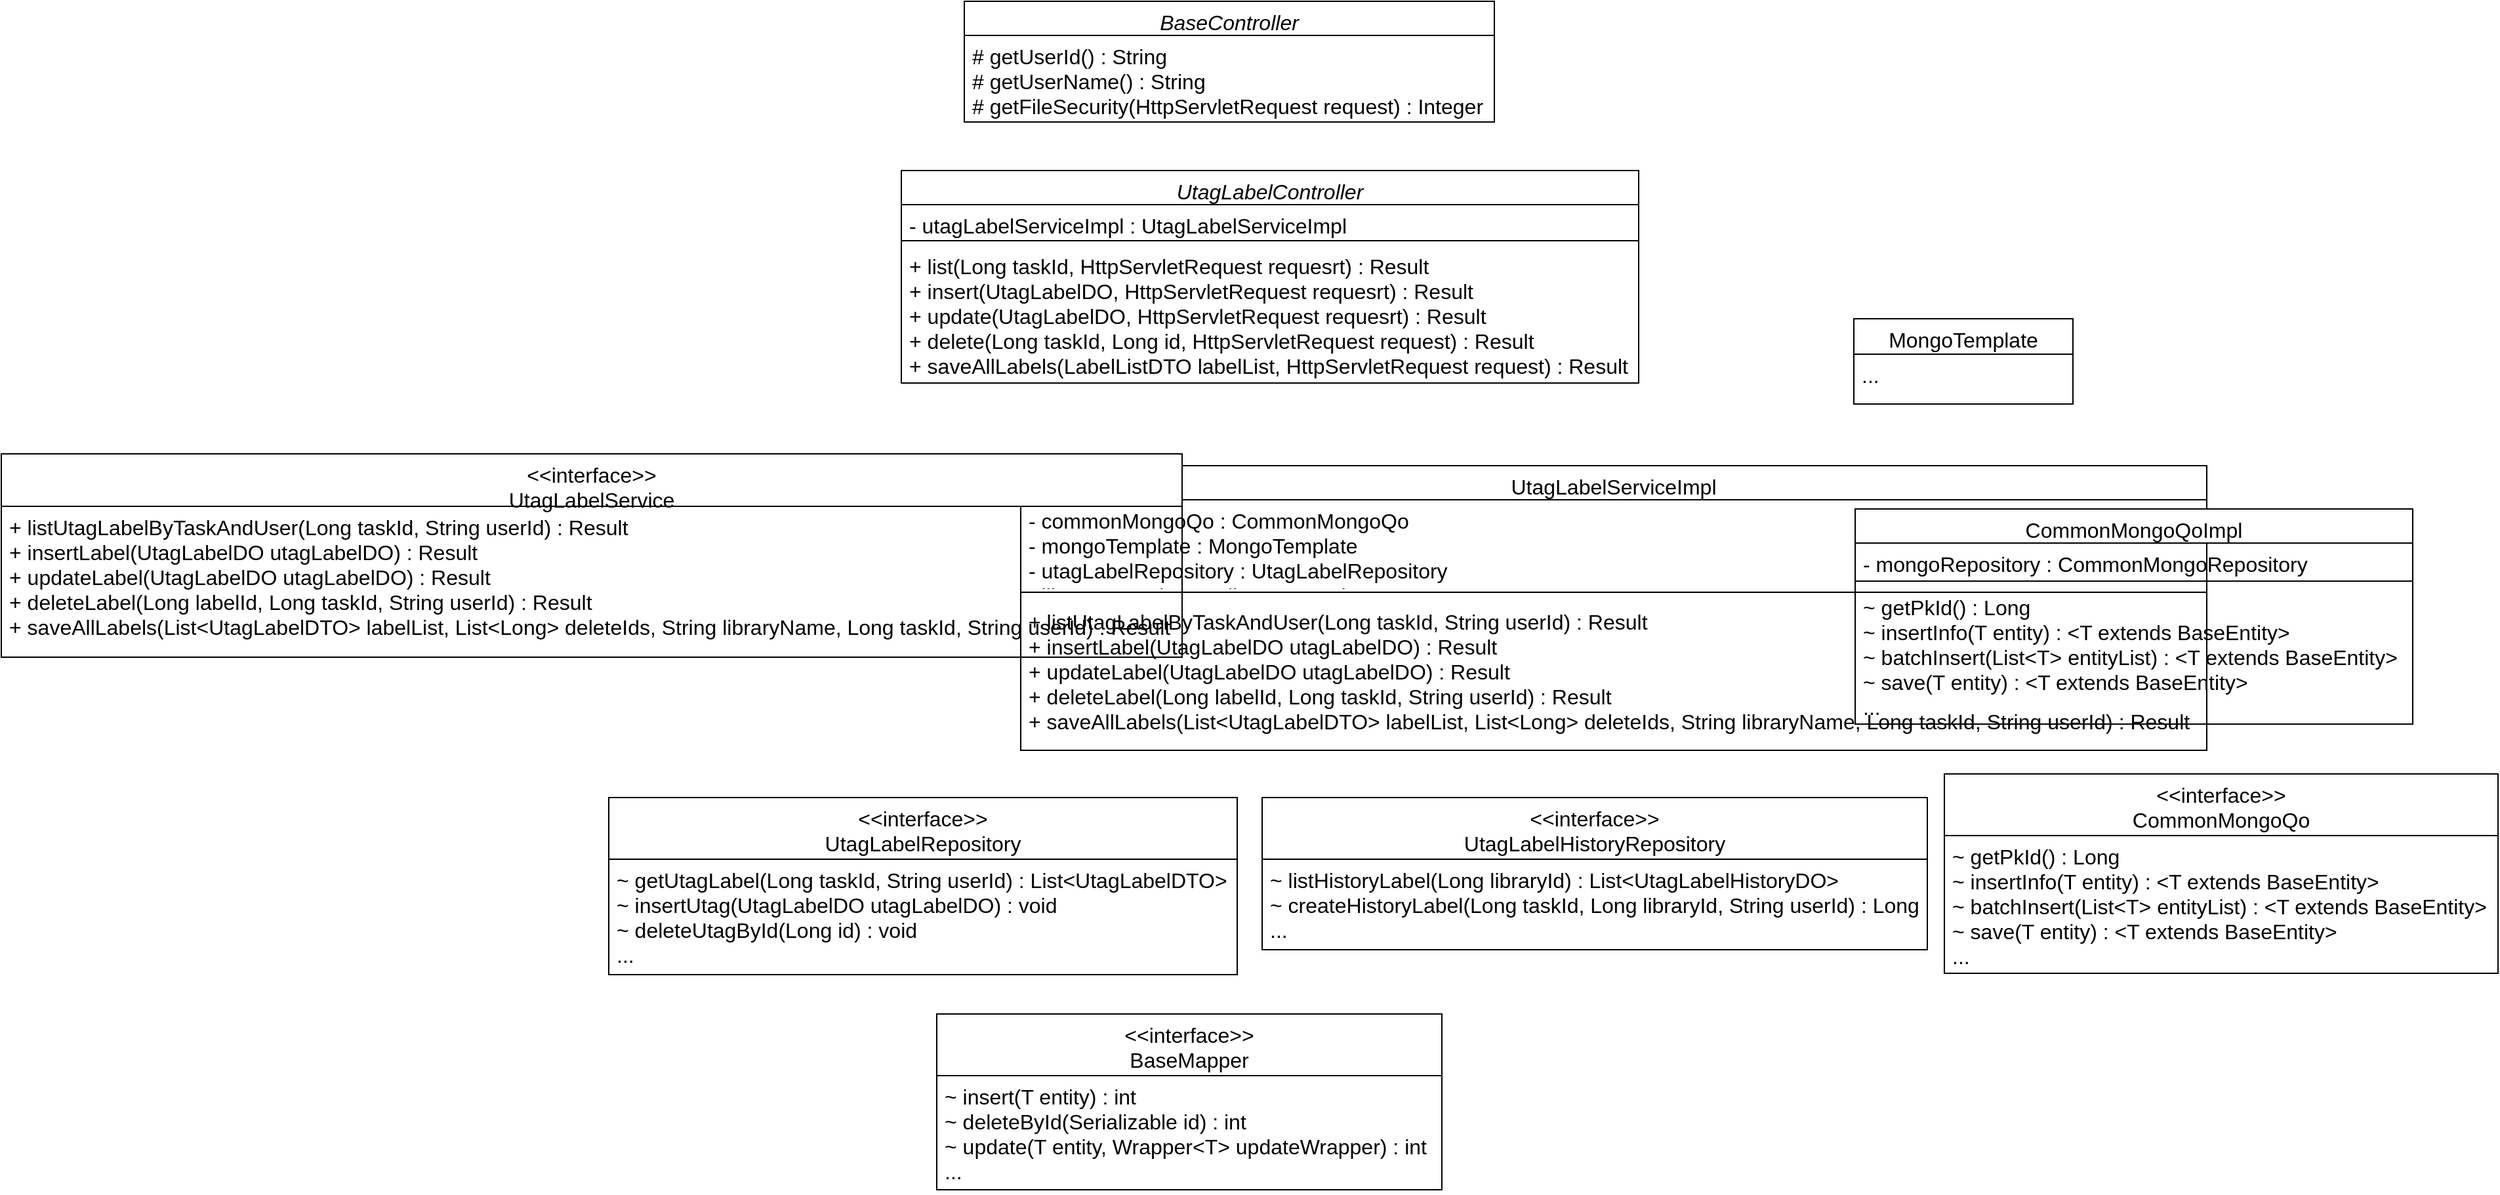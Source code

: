 <mxfile version="24.2.2" type="github">
  <diagram id="C5RBs43oDa-KdzZeNtuy" name="Page-1">
    <mxGraphModel dx="2956" dy="1722" grid="0" gridSize="10" guides="0" tooltips="0" connect="1" arrows="1" fold="1" page="0" pageScale="1" pageWidth="827" pageHeight="1169" math="0" shadow="0">
      <root>
        <mxCell id="WIyWlLk6GJQsqaUBKTNV-0" />
        <mxCell id="WIyWlLk6GJQsqaUBKTNV-1" parent="WIyWlLk6GJQsqaUBKTNV-0" />
        <mxCell id="zkfFHV4jXpPFQw0GAbJ--0" value="UtagLabelController" style="swimlane;fontStyle=2;align=center;verticalAlign=top;childLayout=stackLayout;horizontal=1;startSize=26;horizontalStack=0;resizeParent=1;resizeLast=0;collapsible=1;marginBottom=0;rounded=0;shadow=0;strokeWidth=1;fontSize=16;" parent="WIyWlLk6GJQsqaUBKTNV-1" vertex="1">
          <mxGeometry x="600" y="50" width="562" height="162" as="geometry">
            <mxRectangle x="230" y="140" width="160" height="26" as="alternateBounds" />
          </mxGeometry>
        </mxCell>
        <mxCell id="zkfFHV4jXpPFQw0GAbJ--1" value="- utagLabelServiceImpl : UtagLabelServiceImpl" style="text;align=left;verticalAlign=top;spacingLeft=4;spacingRight=4;overflow=hidden;rotatable=0;points=[[0,0.5],[1,0.5]];portConstraint=eastwest;fontSize=16;" parent="zkfFHV4jXpPFQw0GAbJ--0" vertex="1">
          <mxGeometry y="26" width="562" height="24" as="geometry" />
        </mxCell>
        <mxCell id="zkfFHV4jXpPFQw0GAbJ--4" value="" style="line;html=1;strokeWidth=1;align=left;verticalAlign=middle;spacingTop=-1;spacingLeft=3;spacingRight=3;rotatable=0;labelPosition=right;points=[];portConstraint=eastwest;fontSize=16;" parent="zkfFHV4jXpPFQw0GAbJ--0" vertex="1">
          <mxGeometry y="50" width="562" height="7" as="geometry" />
        </mxCell>
        <mxCell id="leDKgYyMwmwTG1ITvoYh-4" value="+ list(Long taskId, HttpServletRequest requesrt) : Result&#xa;+ insert(UtagLabelDO, HttpServletRequest requesrt) : Result&#xa;+ update(UtagLabelDO, HttpServletRequest requesrt) : Result&#xa;+ delete(Long taskId, Long id, HttpServletRequest request) : Result&#xa;+ saveAllLabels(LabelListDTO labelList, HttpServletRequest request) : Result" style="text;align=left;verticalAlign=top;spacingLeft=4;spacingRight=4;overflow=hidden;rotatable=0;points=[[0,0.5],[1,0.5]];portConstraint=eastwest;fontSize=16;" parent="zkfFHV4jXpPFQw0GAbJ--0" vertex="1">
          <mxGeometry y="57" width="562" height="105" as="geometry" />
        </mxCell>
        <mxCell id="zkfFHV4jXpPFQw0GAbJ--6" value="UtagLabelServiceImpl" style="swimlane;fontStyle=0;align=center;verticalAlign=top;childLayout=stackLayout;horizontal=1;startSize=26;horizontalStack=0;resizeParent=1;resizeLast=0;collapsible=1;marginBottom=0;rounded=0;shadow=0;strokeWidth=1;fontSize=16;" parent="WIyWlLk6GJQsqaUBKTNV-1" vertex="1">
          <mxGeometry x="691" y="275" width="904" height="217" as="geometry">
            <mxRectangle x="130" y="380" width="160" height="26" as="alternateBounds" />
          </mxGeometry>
        </mxCell>
        <mxCell id="zkfFHV4jXpPFQw0GAbJ--7" value="- commonMongoQo : CommonMongoQo&#xa;- mongoTemplate : MongoTemplate&#xa;- utagLabelRepository : UtagLabelRepository&#xa;- libraryRepository : LibraryRepository" style="text;align=left;verticalAlign=top;spacingLeft=4;spacingRight=4;overflow=hidden;rotatable=0;points=[[0,0.5],[1,0.5]];portConstraint=eastwest;fontSize=16;" parent="zkfFHV4jXpPFQw0GAbJ--6" vertex="1">
          <mxGeometry y="26" width="904" height="64" as="geometry" />
        </mxCell>
        <mxCell id="zkfFHV4jXpPFQw0GAbJ--9" value="" style="line;html=1;strokeWidth=1;align=left;verticalAlign=middle;spacingTop=-1;spacingLeft=3;spacingRight=3;rotatable=0;labelPosition=right;points=[];portConstraint=eastwest;fontSize=16;" parent="zkfFHV4jXpPFQw0GAbJ--6" vertex="1">
          <mxGeometry y="90" width="904" height="13" as="geometry" />
        </mxCell>
        <mxCell id="zkfFHV4jXpPFQw0GAbJ--11" value="+ listUtagLabelByTaskAndUser(Long taskId, String userId) : Result&#xa;+ insertLabel(UtagLabelDO utagLabelDO) : Result&#xa;+ updateLabel(UtagLabelDO utagLabelDO) : Result&#xa;+ deleteLabel(Long labelId, Long taskId, String userId) : Result&#xa;+ saveAllLabels(List&lt;UtagLabelDTO&gt; labelList, List&lt;Long&gt; deleteIds, String libraryName, Long taskId, String userId) : Result " style="text;align=left;verticalAlign=top;spacingLeft=4;spacingRight=4;overflow=hidden;rotatable=0;points=[[0,0.5],[1,0.5]];portConstraint=eastwest;fontSize=16;" parent="zkfFHV4jXpPFQw0GAbJ--6" vertex="1">
          <mxGeometry y="103" width="904" height="106" as="geometry" />
        </mxCell>
        <mxCell id="leDKgYyMwmwTG1ITvoYh-6" value="&lt;&lt;interface&gt;&gt;&#xa;UtagLabelService" style="swimlane;fontStyle=0;align=center;verticalAlign=top;childLayout=stackLayout;horizontal=1;startSize=40;horizontalStack=0;resizeParent=1;resizeLast=0;collapsible=1;marginBottom=0;rounded=0;shadow=0;strokeWidth=1;fontSize=16;" parent="WIyWlLk6GJQsqaUBKTNV-1" vertex="1">
          <mxGeometry x="-86" y="266" width="900" height="155" as="geometry">
            <mxRectangle x="130" y="380" width="160" height="26" as="alternateBounds" />
          </mxGeometry>
        </mxCell>
        <mxCell id="leDKgYyMwmwTG1ITvoYh-9" value="+ listUtagLabelByTaskAndUser(Long taskId, String userId) : Result&#xa;+ insertLabel(UtagLabelDO utagLabelDO) : Result&#xa;+ updateLabel(UtagLabelDO utagLabelDO) : Result&#xa;+ deleteLabel(Long labelId, Long taskId, String userId) : Result&#xa;+ saveAllLabels(List&lt;UtagLabelDTO&gt; labelList, List&lt;Long&gt; deleteIds, String libraryName, Long taskId, String userId) : Result " style="text;align=left;verticalAlign=top;spacingLeft=4;spacingRight=4;overflow=hidden;rotatable=0;points=[[0,0.5],[1,0.5]];portConstraint=eastwest;fontSize=16;" parent="leDKgYyMwmwTG1ITvoYh-6" vertex="1">
          <mxGeometry y="40" width="900" height="115" as="geometry" />
        </mxCell>
        <mxCell id="ijNItwPhicT-rT-5I67z-0" value="BaseController" style="swimlane;fontStyle=2;align=center;verticalAlign=top;childLayout=stackLayout;horizontal=1;startSize=26;horizontalStack=0;resizeParent=1;resizeLast=0;collapsible=1;marginBottom=0;rounded=0;shadow=0;strokeWidth=1;fontSize=16;" parent="WIyWlLk6GJQsqaUBKTNV-1" vertex="1">
          <mxGeometry x="648" y="-79" width="404" height="92" as="geometry">
            <mxRectangle x="230" y="140" width="160" height="26" as="alternateBounds" />
          </mxGeometry>
        </mxCell>
        <mxCell id="ijNItwPhicT-rT-5I67z-3" value="# getUserId() : String&#xa;# getUserName() : String&#xa;# getFileSecurity(HttpServletRequest request) : Integer" style="text;align=left;verticalAlign=top;spacingLeft=4;spacingRight=4;overflow=hidden;rotatable=0;points=[[0,0.5],[1,0.5]];portConstraint=eastwest;fontSize=16;" parent="ijNItwPhicT-rT-5I67z-0" vertex="1">
          <mxGeometry y="26" width="404" height="66" as="geometry" />
        </mxCell>
        <mxCell id="s-RZ2mOXNUzrkTFULdYA-0" value="&lt;&lt;interface&gt;&gt;&#xa;CommonMongoQo" style="swimlane;fontStyle=0;align=center;verticalAlign=top;childLayout=stackLayout;horizontal=1;startSize=47;horizontalStack=0;resizeParent=1;resizeLast=0;collapsible=1;marginBottom=0;rounded=0;shadow=0;strokeWidth=1;fontSize=16;" parent="WIyWlLk6GJQsqaUBKTNV-1" vertex="1">
          <mxGeometry x="1395" y="510" width="422" height="152" as="geometry">
            <mxRectangle x="130" y="380" width="160" height="26" as="alternateBounds" />
          </mxGeometry>
        </mxCell>
        <mxCell id="s-RZ2mOXNUzrkTFULdYA-1" value="~ getPkId() : Long&#xa;~ insertInfo(T entity) : &lt;T extends BaseEntity&gt;&#xa;~ batchInsert(List&lt;T&gt; entityList) : &lt;T extends BaseEntity&gt;&#xa;~ save(T entity) : &lt;T extends BaseEntity&gt;&#xa;..." style="text;align=left;verticalAlign=top;spacingLeft=4;spacingRight=4;overflow=hidden;rotatable=0;points=[[0,0.5],[1,0.5]];portConstraint=eastwest;fontSize=16;" parent="s-RZ2mOXNUzrkTFULdYA-0" vertex="1">
          <mxGeometry y="47" width="422" height="105" as="geometry" />
        </mxCell>
        <mxCell id="s-RZ2mOXNUzrkTFULdYA-2" value="MongoTemplate" style="swimlane;fontStyle=0;align=center;verticalAlign=top;childLayout=stackLayout;horizontal=1;startSize=27;horizontalStack=0;resizeParent=1;resizeLast=0;collapsible=1;marginBottom=0;rounded=0;shadow=0;strokeWidth=1;fontSize=16;" parent="WIyWlLk6GJQsqaUBKTNV-1" vertex="1">
          <mxGeometry x="1326" y="163" width="167" height="65" as="geometry">
            <mxRectangle x="130" y="380" width="160" height="26" as="alternateBounds" />
          </mxGeometry>
        </mxCell>
        <mxCell id="s-RZ2mOXNUzrkTFULdYA-3" value="..." style="text;align=left;verticalAlign=top;spacingLeft=4;spacingRight=4;overflow=hidden;rotatable=0;points=[[0,0.5],[1,0.5]];portConstraint=eastwest;fontSize=16;" parent="s-RZ2mOXNUzrkTFULdYA-2" vertex="1">
          <mxGeometry y="27" width="167" height="38" as="geometry" />
        </mxCell>
        <mxCell id="s-RZ2mOXNUzrkTFULdYA-5" value="CommonMongoQoImpl" style="swimlane;fontStyle=0;align=center;verticalAlign=top;childLayout=stackLayout;horizontal=1;startSize=26;horizontalStack=0;resizeParent=1;resizeLast=0;collapsible=1;marginBottom=0;rounded=0;shadow=0;strokeWidth=1;fontSize=16;" parent="WIyWlLk6GJQsqaUBKTNV-1" vertex="1">
          <mxGeometry x="1327" y="308" width="425" height="164" as="geometry">
            <mxRectangle x="130" y="380" width="160" height="26" as="alternateBounds" />
          </mxGeometry>
        </mxCell>
        <mxCell id="s-RZ2mOXNUzrkTFULdYA-6" value="- mongoRepository : CommonMongoRepository" style="text;align=left;verticalAlign=top;spacingLeft=4;spacingRight=4;overflow=hidden;rotatable=0;points=[[0,0.5],[1,0.5]];portConstraint=eastwest;fontSize=16;" parent="s-RZ2mOXNUzrkTFULdYA-5" vertex="1">
          <mxGeometry y="26" width="425" height="25" as="geometry" />
        </mxCell>
        <mxCell id="s-RZ2mOXNUzrkTFULdYA-7" value="" style="line;html=1;strokeWidth=1;align=left;verticalAlign=middle;spacingTop=-1;spacingLeft=3;spacingRight=3;rotatable=0;labelPosition=right;points=[];portConstraint=eastwest;fontSize=16;" parent="s-RZ2mOXNUzrkTFULdYA-5" vertex="1">
          <mxGeometry y="51" width="425" height="8" as="geometry" />
        </mxCell>
        <mxCell id="s-RZ2mOXNUzrkTFULdYA-8" value="~ getPkId() : Long&#xa;~ insertInfo(T entity) : &lt;T extends BaseEntity&gt;&#xa;~ batchInsert(List&lt;T&gt; entityList) : &lt;T extends BaseEntity&gt;&#xa;~ save(T entity) : &lt;T extends BaseEntity&gt;&#xa;..." style="text;align=left;verticalAlign=top;spacingLeft=4;spacingRight=4;overflow=hidden;rotatable=0;points=[[0,0.5],[1,0.5]];portConstraint=eastwest;fontSize=16;" parent="s-RZ2mOXNUzrkTFULdYA-5" vertex="1">
          <mxGeometry y="59" width="425" height="105" as="geometry" />
        </mxCell>
        <mxCell id="s-RZ2mOXNUzrkTFULdYA-12" value="&lt;&lt;interface&gt;&gt;&#xa;UtagLabelRepository" style="swimlane;fontStyle=0;align=center;verticalAlign=top;childLayout=stackLayout;horizontal=1;startSize=47;horizontalStack=0;resizeParent=1;resizeLast=0;collapsible=1;marginBottom=0;rounded=0;shadow=0;strokeWidth=1;fontSize=16;" parent="WIyWlLk6GJQsqaUBKTNV-1" vertex="1">
          <mxGeometry x="377" y="528" width="479" height="135" as="geometry">
            <mxRectangle x="130" y="380" width="160" height="26" as="alternateBounds" />
          </mxGeometry>
        </mxCell>
        <mxCell id="s-RZ2mOXNUzrkTFULdYA-13" value="~ getUtagLabel(Long taskId, String userId) : List&lt;UtagLabelDTO&gt;&#xa;~ insertUtag(UtagLabelDO utagLabelDO) : void&#xa;~ deleteUtagById(Long id) : void&#xa;..." style="text;align=left;verticalAlign=top;spacingLeft=4;spacingRight=4;overflow=hidden;rotatable=0;points=[[0,0.5],[1,0.5]];portConstraint=eastwest;fontSize=16;" parent="s-RZ2mOXNUzrkTFULdYA-12" vertex="1">
          <mxGeometry y="47" width="479" height="88" as="geometry" />
        </mxCell>
        <mxCell id="s-RZ2mOXNUzrkTFULdYA-14" value="&lt;&lt;interface&gt;&gt;&#xa;BaseMapper" style="swimlane;fontStyle=0;align=center;verticalAlign=top;childLayout=stackLayout;horizontal=1;startSize=47;horizontalStack=0;resizeParent=1;resizeLast=0;collapsible=1;marginBottom=0;rounded=0;shadow=0;strokeWidth=1;fontSize=16;" parent="WIyWlLk6GJQsqaUBKTNV-1" vertex="1">
          <mxGeometry x="627" y="693" width="385" height="134" as="geometry">
            <mxRectangle x="130" y="380" width="160" height="26" as="alternateBounds" />
          </mxGeometry>
        </mxCell>
        <mxCell id="s-RZ2mOXNUzrkTFULdYA-15" value="~ insert(T entity) : int&#xa;~ deleteById(Serializable id) : int&#xa;~ update(T entity, Wrapper&lt;T&gt; updateWrapper) : int&#xa;..." style="text;align=left;verticalAlign=top;spacingLeft=4;spacingRight=4;overflow=hidden;rotatable=0;points=[[0,0.5],[1,0.5]];portConstraint=eastwest;fontSize=16;" parent="s-RZ2mOXNUzrkTFULdYA-14" vertex="1">
          <mxGeometry y="47" width="385" height="87" as="geometry" />
        </mxCell>
        <mxCell id="s-RZ2mOXNUzrkTFULdYA-17" value="&lt;&lt;interface&gt;&gt;&#xa;UtagLabelHistoryRepository" style="swimlane;fontStyle=0;align=center;verticalAlign=top;childLayout=stackLayout;horizontal=1;startSize=47;horizontalStack=0;resizeParent=1;resizeLast=0;collapsible=1;marginBottom=0;rounded=0;shadow=0;strokeWidth=1;fontSize=16;" parent="WIyWlLk6GJQsqaUBKTNV-1" vertex="1">
          <mxGeometry x="875" y="528" width="507" height="116" as="geometry">
            <mxRectangle x="130" y="380" width="160" height="26" as="alternateBounds" />
          </mxGeometry>
        </mxCell>
        <mxCell id="s-RZ2mOXNUzrkTFULdYA-18" value="~ listHistoryLabel(Long libraryId) : List&lt;UtagLabelHistoryDO&gt;&#xa;~ createHistoryLabel(Long taskId, Long libraryId, String userId) : Long&#xa;..." style="text;align=left;verticalAlign=top;spacingLeft=4;spacingRight=4;overflow=hidden;rotatable=0;points=[[0,0.5],[1,0.5]];portConstraint=eastwest;fontSize=16;" parent="s-RZ2mOXNUzrkTFULdYA-17" vertex="1">
          <mxGeometry y="47" width="507" height="69" as="geometry" />
        </mxCell>
      </root>
    </mxGraphModel>
  </diagram>
</mxfile>
